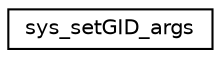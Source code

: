 digraph "Graphical Class Hierarchy"
{
 // LATEX_PDF_SIZE
  edge [fontname="Helvetica",fontsize="10",labelfontname="Helvetica",labelfontsize="10"];
  node [fontname="Helvetica",fontsize="10",shape=record];
  rankdir="LR";
  Node0 [label="sys_setGID_args",height=0.2,width=0.4,color="black", fillcolor="white", style="filled",URL="$structsys__setGID__args.html",tooltip=" "];
}
